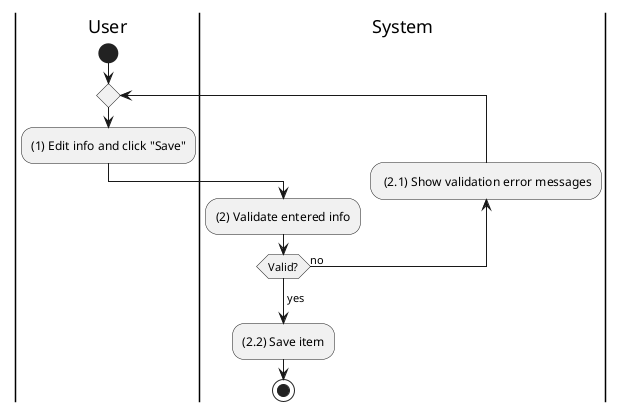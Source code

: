 @startuml purchase-order-update
|u|User
|s|System

|u|
start
repeat
    :(1) Edit info and click "Save";
    |s|
    :(2) Validate entered info;
    backward: (2.1) Show validation error messages;
repeat while (Valid?) is (no)
->yes;
:(2.2) Save item;
stop
@enduml
